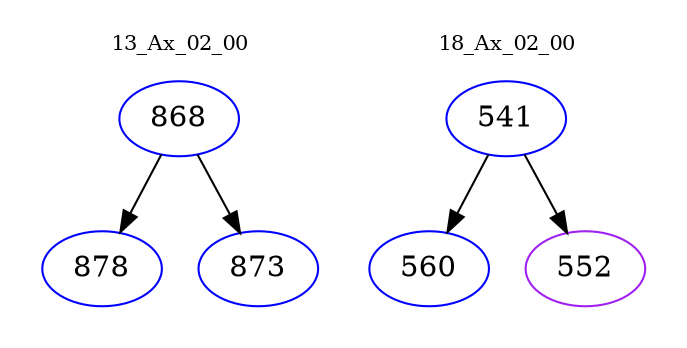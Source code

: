 digraph{
subgraph cluster_0 {
color = white
label = "13_Ax_02_00";
fontsize=10;
T0_868 [label="868", color="blue"]
T0_868 -> T0_878 [color="black"]
T0_878 [label="878", color="blue"]
T0_868 -> T0_873 [color="black"]
T0_873 [label="873", color="blue"]
}
subgraph cluster_1 {
color = white
label = "18_Ax_02_00";
fontsize=10;
T1_541 [label="541", color="blue"]
T1_541 -> T1_560 [color="black"]
T1_560 [label="560", color="blue"]
T1_541 -> T1_552 [color="black"]
T1_552 [label="552", color="purple"]
}
}
